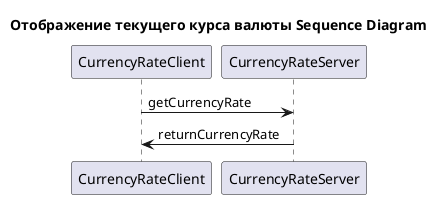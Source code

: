 @startuml Отображение текущего курса валюты Sequence Diagram
title Отображение текущего курса валюты Sequence Diagram
participant CurrencyRateClient as client
participant CurrencyRateServer as server

client -> server : getCurrencyRate
server -> client : returnCurrencyRate
@enduml